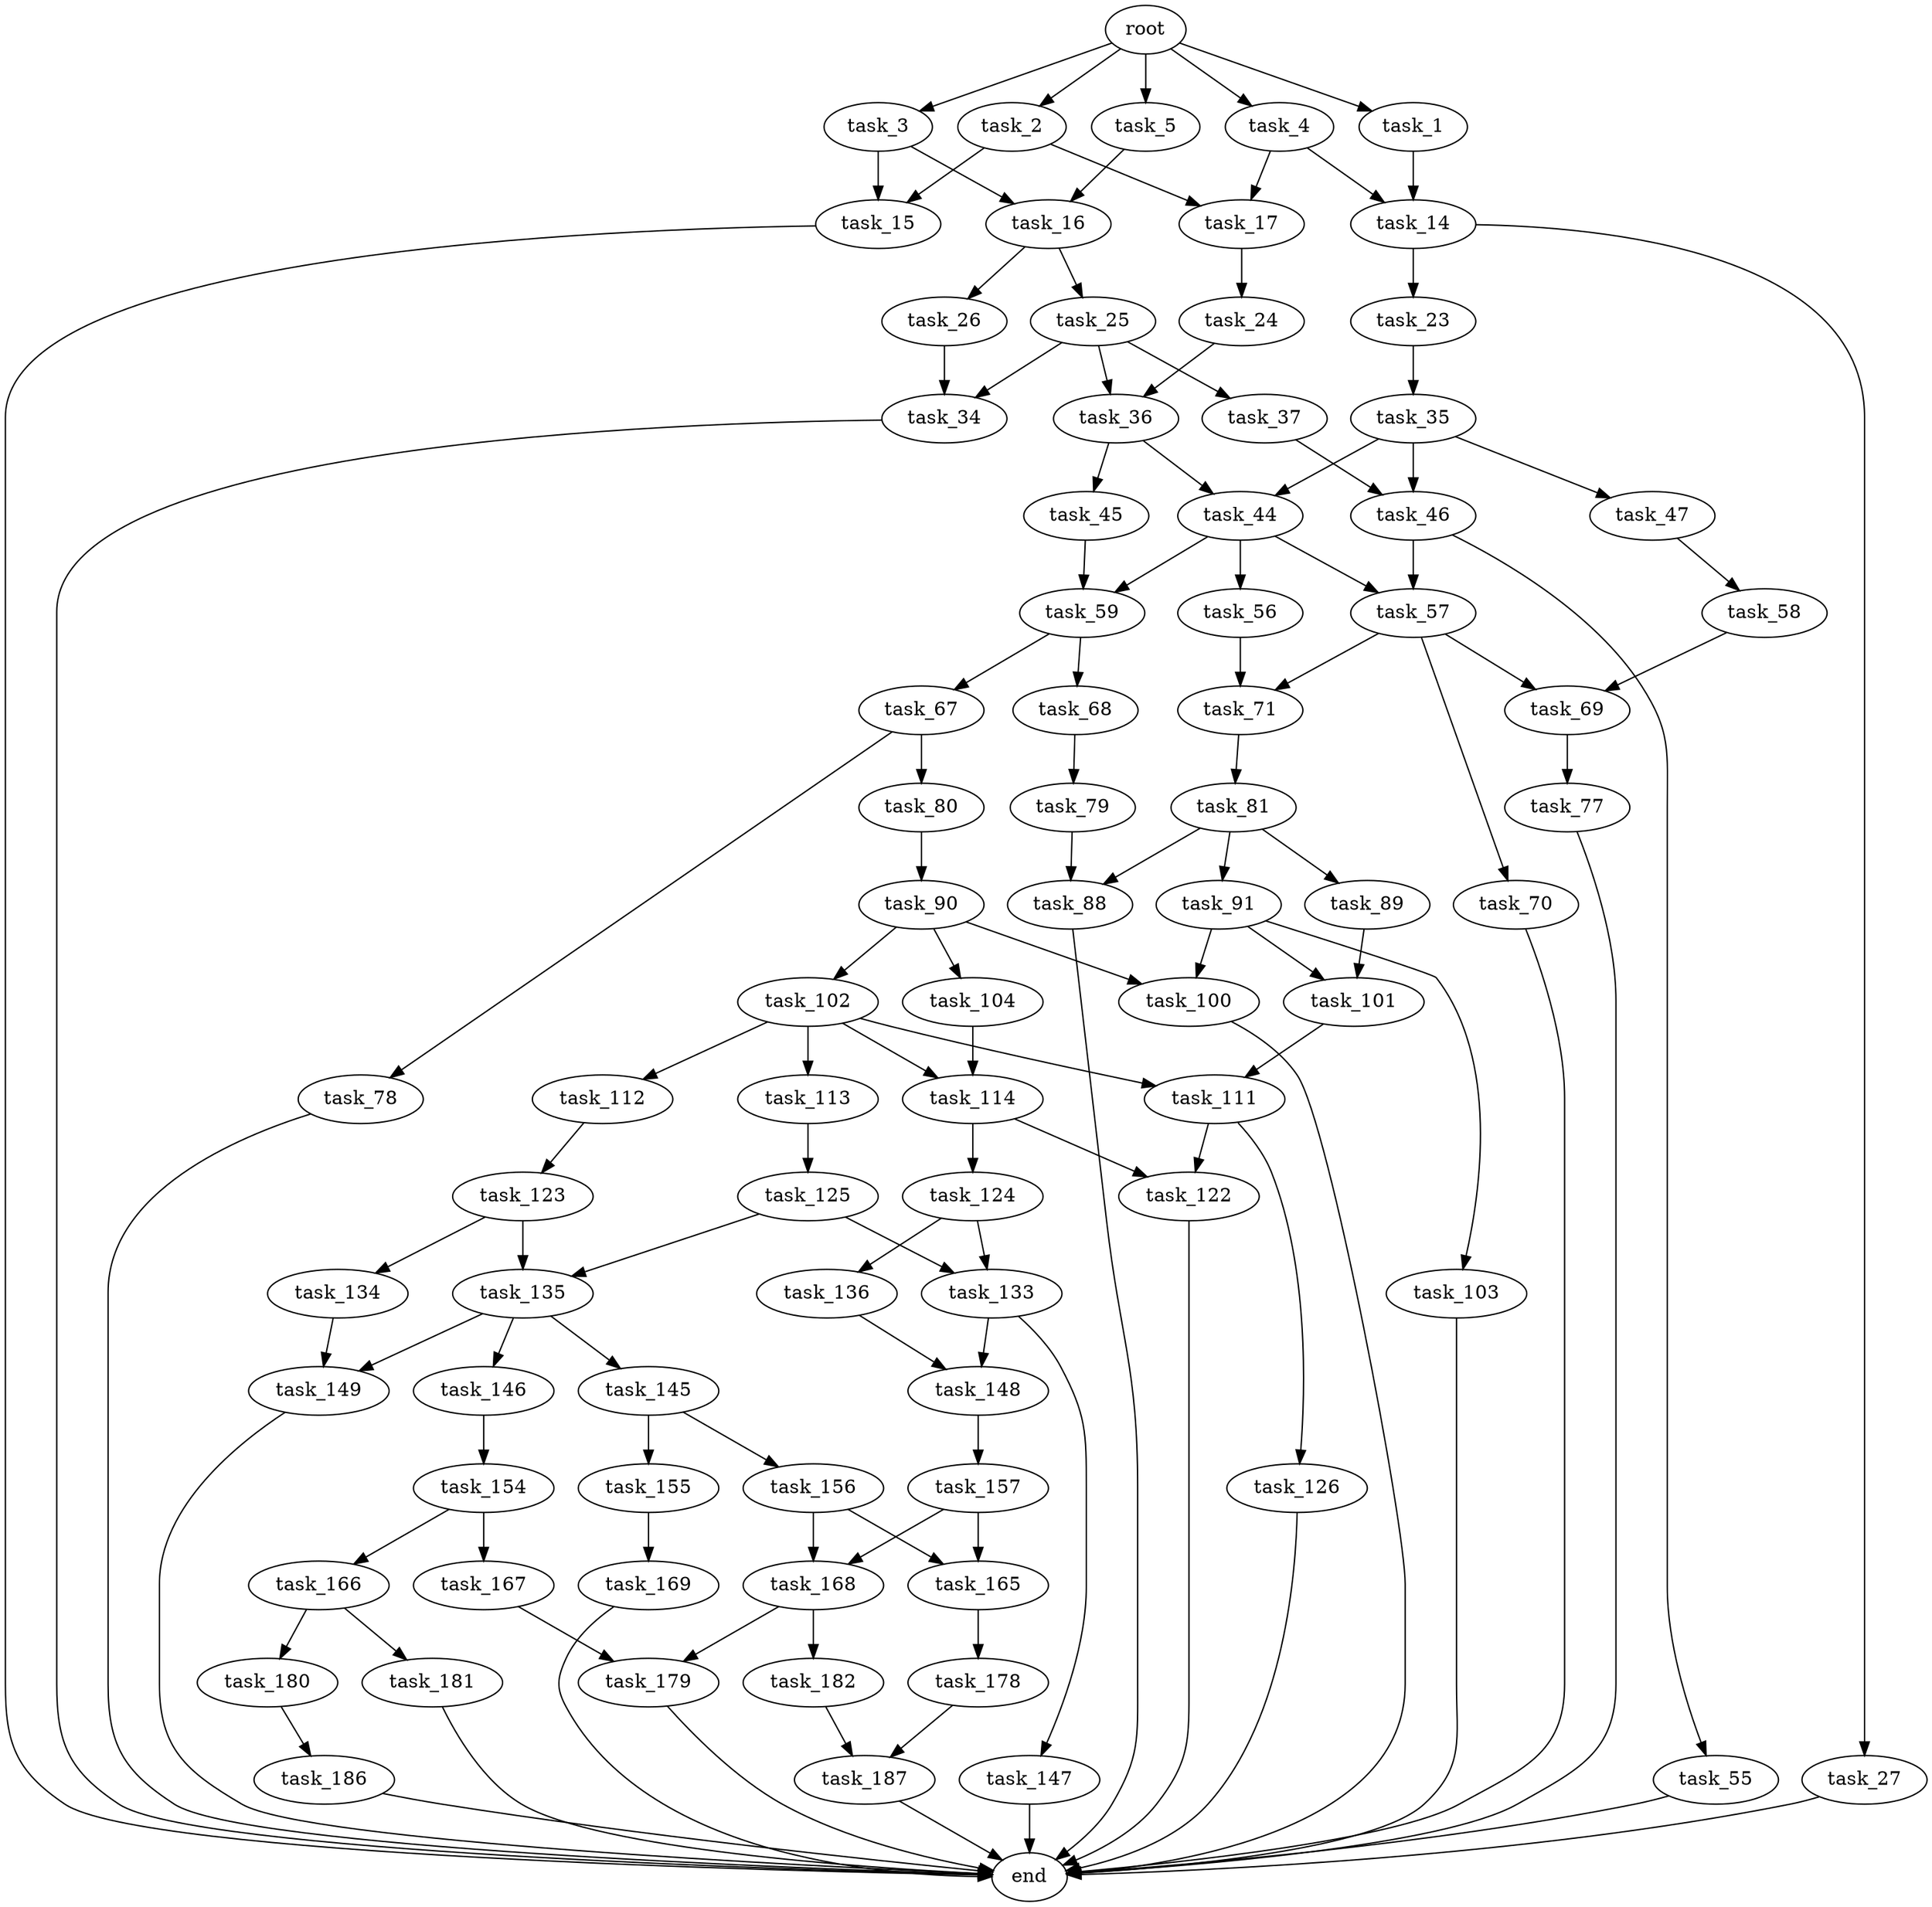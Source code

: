 digraph G {
  root [size="0.000000"];
  task_1 [size="68719476736.000000"];
  task_2 [size="11220748211.000000"];
  task_3 [size="368293445632.000000"];
  task_4 [size="14854342591.000000"];
  task_5 [size="368293445632.000000"];
  task_14 [size="782757789696.000000"];
  task_15 [size="518054323336.000000"];
  task_16 [size="782757789696.000000"];
  task_17 [size="7456549271.000000"];
  task_23 [size="288618738539.000000"];
  task_24 [size="368293445632.000000"];
  task_25 [size="6761284246.000000"];
  task_26 [size="231928233984.000000"];
  task_27 [size="41838438446.000000"];
  task_34 [size="20793196197.000000"];
  task_35 [size="306275114328.000000"];
  task_36 [size="1102256092.000000"];
  task_37 [size="8589934592.000000"];
  task_44 [size="28991029248.000000"];
  task_45 [size="4043204576.000000"];
  task_46 [size="3360614625.000000"];
  task_47 [size="8118425475.000000"];
  task_55 [size="368293445632.000000"];
  task_56 [size="30646056778.000000"];
  task_57 [size="8336411622.000000"];
  task_58 [size="270817514189.000000"];
  task_59 [size="68719476736.000000"];
  task_67 [size="33081915194.000000"];
  task_68 [size="104287821117.000000"];
  task_69 [size="642438766205.000000"];
  task_70 [size="1473254971.000000"];
  task_71 [size="1120638436110.000000"];
  task_77 [size="38683424512.000000"];
  task_78 [size="426855941430.000000"];
  task_79 [size="782757789696.000000"];
  task_80 [size="23392862587.000000"];
  task_81 [size="124187234708.000000"];
  task_88 [size="945575966459.000000"];
  task_89 [size="791734439192.000000"];
  task_90 [size="357599164559.000000"];
  task_91 [size="7867323426.000000"];
  task_100 [size="220184924686.000000"];
  task_101 [size="13360279818.000000"];
  task_102 [size="11282263316.000000"];
  task_103 [size="1073741824000.000000"];
  task_104 [size="189389088301.000000"];
  task_111 [size="3834034972.000000"];
  task_112 [size="39998849249.000000"];
  task_113 [size="8589934592.000000"];
  task_114 [size="549755813888.000000"];
  task_122 [size="231928233984.000000"];
  task_123 [size="134217728000.000000"];
  task_124 [size="368293445632.000000"];
  task_125 [size="91713403298.000000"];
  task_126 [size="28991029248.000000"];
  task_133 [size="134217728000.000000"];
  task_134 [size="1073741824000.000000"];
  task_135 [size="359642963850.000000"];
  task_136 [size="878248749630.000000"];
  task_145 [size="134217728000.000000"];
  task_146 [size="1055196595000.000000"];
  task_147 [size="303511406.000000"];
  task_148 [size="163416421233.000000"];
  task_149 [size="248459747871.000000"];
  task_154 [size="549755813888.000000"];
  task_155 [size="665610999453.000000"];
  task_156 [size="307883297308.000000"];
  task_157 [size="121544959619.000000"];
  task_165 [size="95142832643.000000"];
  task_166 [size="295906358110.000000"];
  task_167 [size="19516797446.000000"];
  task_168 [size="1073741824000.000000"];
  task_169 [size="16298218874.000000"];
  task_178 [size="9993746558.000000"];
  task_179 [size="1051675528.000000"];
  task_180 [size="108392137446.000000"];
  task_181 [size="549755813888.000000"];
  task_182 [size="9630103890.000000"];
  task_186 [size="231928233984.000000"];
  task_187 [size="10067228514.000000"];
  end [size="0.000000"];

  root -> task_1 [size="1.000000"];
  root -> task_2 [size="1.000000"];
  root -> task_3 [size="1.000000"];
  root -> task_4 [size="1.000000"];
  root -> task_5 [size="1.000000"];
  task_1 -> task_14 [size="134217728.000000"];
  task_2 -> task_15 [size="411041792.000000"];
  task_2 -> task_17 [size="411041792.000000"];
  task_3 -> task_15 [size="411041792.000000"];
  task_3 -> task_16 [size="411041792.000000"];
  task_4 -> task_14 [size="301989888.000000"];
  task_4 -> task_17 [size="301989888.000000"];
  task_5 -> task_16 [size="411041792.000000"];
  task_14 -> task_23 [size="679477248.000000"];
  task_14 -> task_27 [size="679477248.000000"];
  task_15 -> end [size="1.000000"];
  task_16 -> task_25 [size="679477248.000000"];
  task_16 -> task_26 [size="679477248.000000"];
  task_17 -> task_24 [size="209715200.000000"];
  task_23 -> task_35 [size="301989888.000000"];
  task_24 -> task_36 [size="411041792.000000"];
  task_25 -> task_34 [size="838860800.000000"];
  task_25 -> task_36 [size="838860800.000000"];
  task_25 -> task_37 [size="838860800.000000"];
  task_26 -> task_34 [size="301989888.000000"];
  task_27 -> end [size="1.000000"];
  task_34 -> end [size="1.000000"];
  task_35 -> task_44 [size="536870912.000000"];
  task_35 -> task_46 [size="536870912.000000"];
  task_35 -> task_47 [size="536870912.000000"];
  task_36 -> task_44 [size="33554432.000000"];
  task_36 -> task_45 [size="33554432.000000"];
  task_37 -> task_46 [size="33554432.000000"];
  task_44 -> task_56 [size="75497472.000000"];
  task_44 -> task_57 [size="75497472.000000"];
  task_44 -> task_59 [size="75497472.000000"];
  task_45 -> task_59 [size="301989888.000000"];
  task_46 -> task_55 [size="411041792.000000"];
  task_46 -> task_57 [size="411041792.000000"];
  task_47 -> task_58 [size="134217728.000000"];
  task_55 -> end [size="1.000000"];
  task_56 -> task_71 [size="838860800.000000"];
  task_57 -> task_69 [size="301989888.000000"];
  task_57 -> task_70 [size="301989888.000000"];
  task_57 -> task_71 [size="301989888.000000"];
  task_58 -> task_69 [size="536870912.000000"];
  task_59 -> task_67 [size="134217728.000000"];
  task_59 -> task_68 [size="134217728.000000"];
  task_67 -> task_78 [size="838860800.000000"];
  task_67 -> task_80 [size="838860800.000000"];
  task_68 -> task_79 [size="134217728.000000"];
  task_69 -> task_77 [size="536870912.000000"];
  task_70 -> end [size="1.000000"];
  task_71 -> task_81 [size="679477248.000000"];
  task_77 -> end [size="1.000000"];
  task_78 -> end [size="1.000000"];
  task_79 -> task_88 [size="679477248.000000"];
  task_80 -> task_90 [size="838860800.000000"];
  task_81 -> task_88 [size="301989888.000000"];
  task_81 -> task_89 [size="301989888.000000"];
  task_81 -> task_91 [size="301989888.000000"];
  task_88 -> end [size="1.000000"];
  task_89 -> task_101 [size="838860800.000000"];
  task_90 -> task_100 [size="301989888.000000"];
  task_90 -> task_102 [size="301989888.000000"];
  task_90 -> task_104 [size="301989888.000000"];
  task_91 -> task_100 [size="536870912.000000"];
  task_91 -> task_101 [size="536870912.000000"];
  task_91 -> task_103 [size="536870912.000000"];
  task_100 -> end [size="1.000000"];
  task_101 -> task_111 [size="301989888.000000"];
  task_102 -> task_111 [size="411041792.000000"];
  task_102 -> task_112 [size="411041792.000000"];
  task_102 -> task_113 [size="411041792.000000"];
  task_102 -> task_114 [size="411041792.000000"];
  task_103 -> end [size="1.000000"];
  task_104 -> task_114 [size="209715200.000000"];
  task_111 -> task_122 [size="301989888.000000"];
  task_111 -> task_126 [size="301989888.000000"];
  task_112 -> task_123 [size="134217728.000000"];
  task_113 -> task_125 [size="33554432.000000"];
  task_114 -> task_122 [size="536870912.000000"];
  task_114 -> task_124 [size="536870912.000000"];
  task_122 -> end [size="1.000000"];
  task_123 -> task_134 [size="209715200.000000"];
  task_123 -> task_135 [size="209715200.000000"];
  task_124 -> task_133 [size="411041792.000000"];
  task_124 -> task_136 [size="411041792.000000"];
  task_125 -> task_133 [size="75497472.000000"];
  task_125 -> task_135 [size="75497472.000000"];
  task_126 -> end [size="1.000000"];
  task_133 -> task_147 [size="209715200.000000"];
  task_133 -> task_148 [size="209715200.000000"];
  task_134 -> task_149 [size="838860800.000000"];
  task_135 -> task_145 [size="536870912.000000"];
  task_135 -> task_146 [size="536870912.000000"];
  task_135 -> task_149 [size="536870912.000000"];
  task_136 -> task_148 [size="838860800.000000"];
  task_145 -> task_155 [size="209715200.000000"];
  task_145 -> task_156 [size="209715200.000000"];
  task_146 -> task_154 [size="679477248.000000"];
  task_147 -> end [size="1.000000"];
  task_148 -> task_157 [size="301989888.000000"];
  task_149 -> end [size="1.000000"];
  task_154 -> task_166 [size="536870912.000000"];
  task_154 -> task_167 [size="536870912.000000"];
  task_155 -> task_169 [size="411041792.000000"];
  task_156 -> task_165 [size="411041792.000000"];
  task_156 -> task_168 [size="411041792.000000"];
  task_157 -> task_165 [size="209715200.000000"];
  task_157 -> task_168 [size="209715200.000000"];
  task_165 -> task_178 [size="75497472.000000"];
  task_166 -> task_180 [size="301989888.000000"];
  task_166 -> task_181 [size="301989888.000000"];
  task_167 -> task_179 [size="411041792.000000"];
  task_168 -> task_179 [size="838860800.000000"];
  task_168 -> task_182 [size="838860800.000000"];
  task_169 -> end [size="1.000000"];
  task_178 -> task_187 [size="209715200.000000"];
  task_179 -> end [size="1.000000"];
  task_180 -> task_186 [size="411041792.000000"];
  task_181 -> end [size="1.000000"];
  task_182 -> task_187 [size="209715200.000000"];
  task_186 -> end [size="1.000000"];
  task_187 -> end [size="1.000000"];
}
